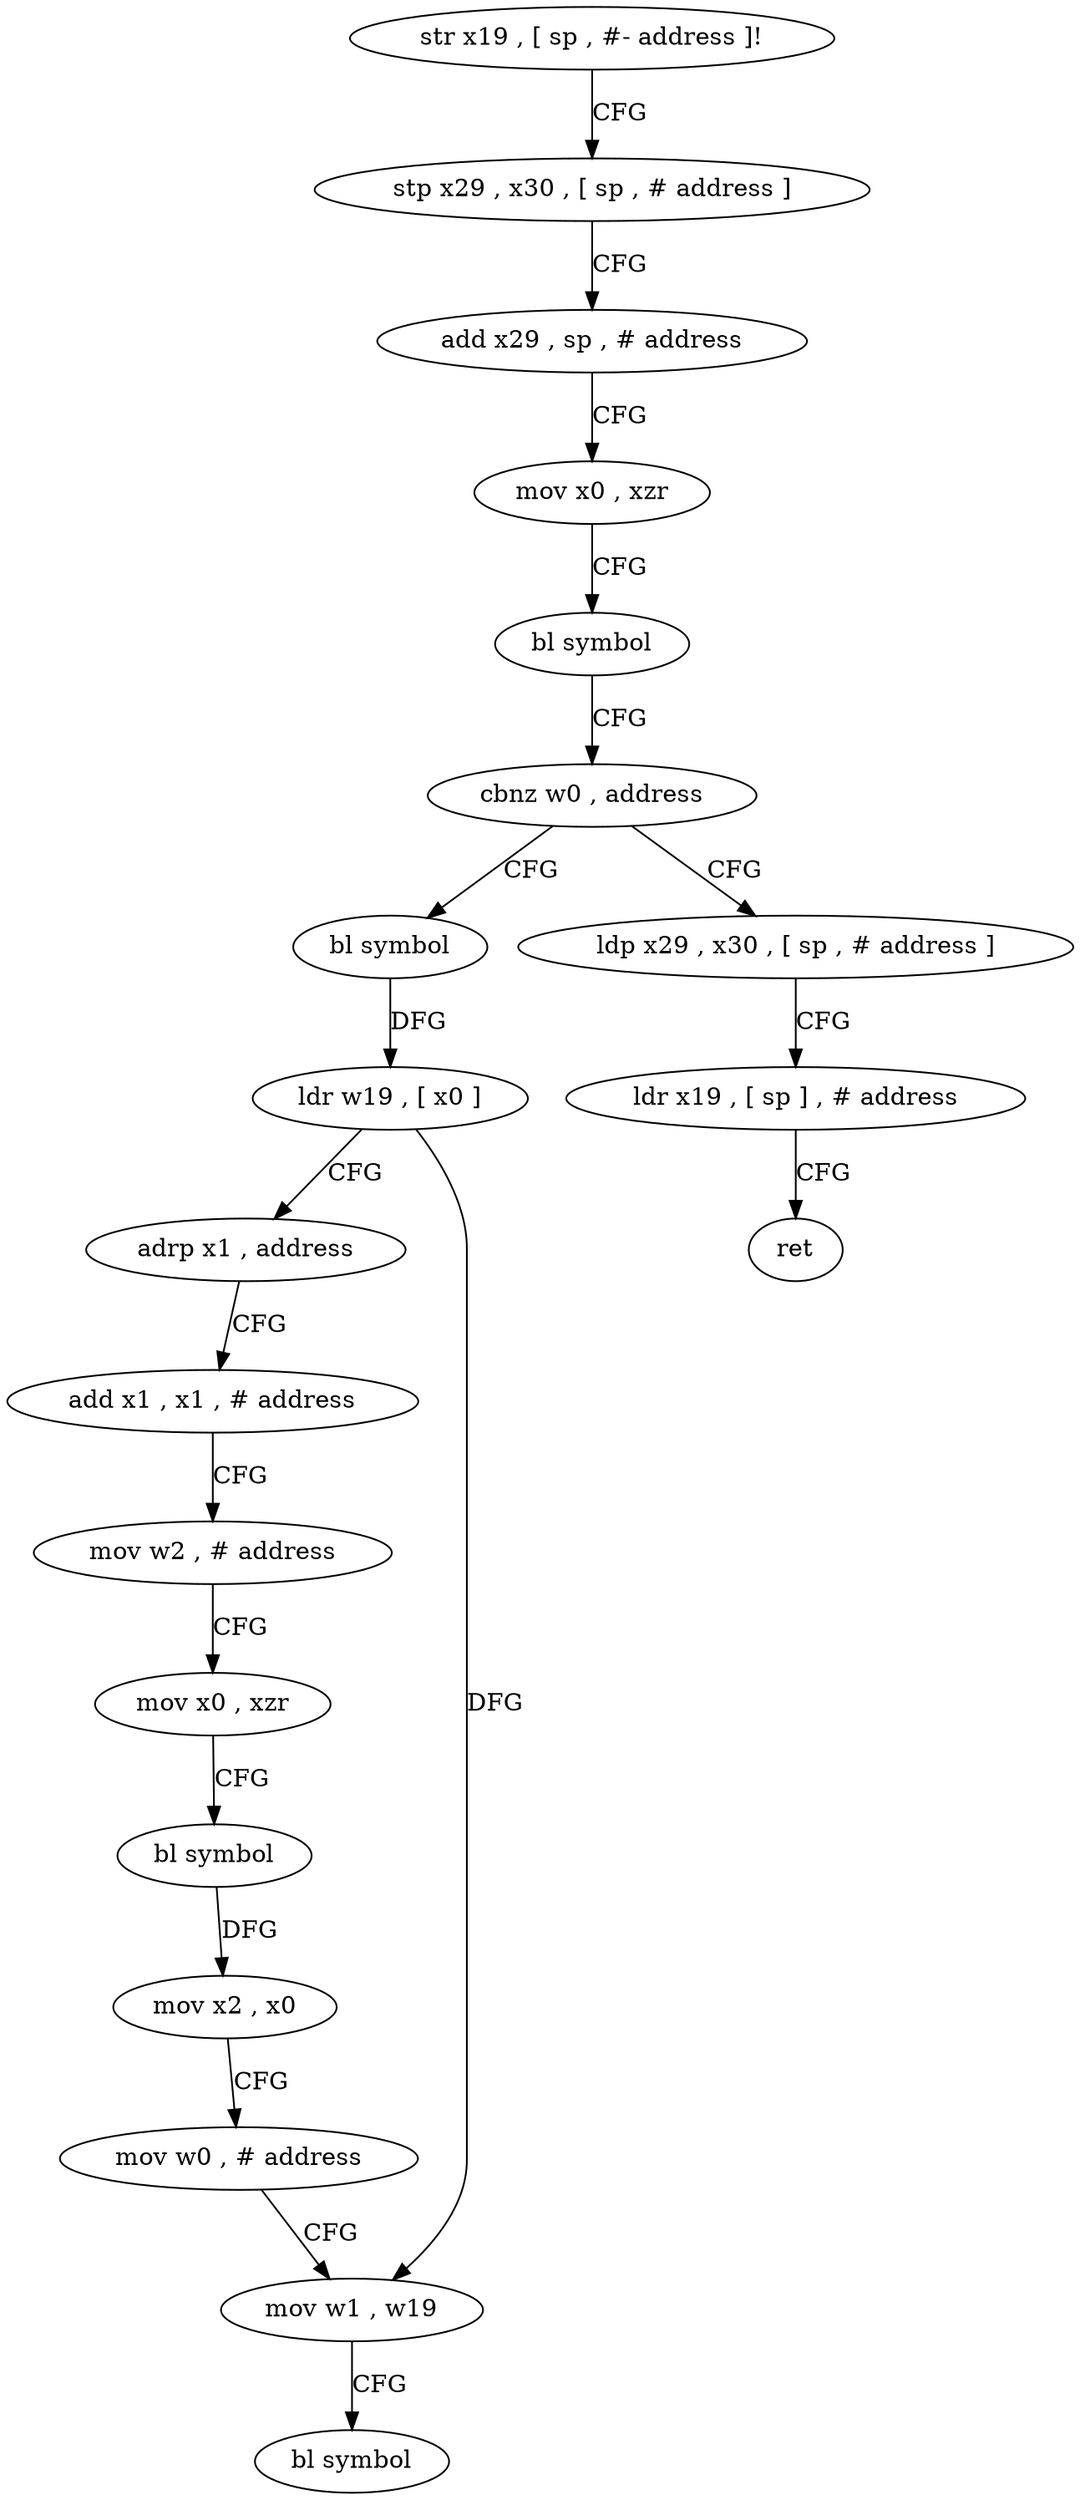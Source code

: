 digraph "func" {
"4224572" [label = "str x19 , [ sp , #- address ]!" ]
"4224576" [label = "stp x29 , x30 , [ sp , # address ]" ]
"4224580" [label = "add x29 , sp , # address" ]
"4224584" [label = "mov x0 , xzr" ]
"4224588" [label = "bl symbol" ]
"4224592" [label = "cbnz w0 , address" ]
"4224608" [label = "bl symbol" ]
"4224596" [label = "ldp x29 , x30 , [ sp , # address ]" ]
"4224612" [label = "ldr w19 , [ x0 ]" ]
"4224616" [label = "adrp x1 , address" ]
"4224620" [label = "add x1 , x1 , # address" ]
"4224624" [label = "mov w2 , # address" ]
"4224628" [label = "mov x0 , xzr" ]
"4224632" [label = "bl symbol" ]
"4224636" [label = "mov x2 , x0" ]
"4224640" [label = "mov w0 , # address" ]
"4224644" [label = "mov w1 , w19" ]
"4224648" [label = "bl symbol" ]
"4224600" [label = "ldr x19 , [ sp ] , # address" ]
"4224604" [label = "ret" ]
"4224572" -> "4224576" [ label = "CFG" ]
"4224576" -> "4224580" [ label = "CFG" ]
"4224580" -> "4224584" [ label = "CFG" ]
"4224584" -> "4224588" [ label = "CFG" ]
"4224588" -> "4224592" [ label = "CFG" ]
"4224592" -> "4224608" [ label = "CFG" ]
"4224592" -> "4224596" [ label = "CFG" ]
"4224608" -> "4224612" [ label = "DFG" ]
"4224596" -> "4224600" [ label = "CFG" ]
"4224612" -> "4224616" [ label = "CFG" ]
"4224612" -> "4224644" [ label = "DFG" ]
"4224616" -> "4224620" [ label = "CFG" ]
"4224620" -> "4224624" [ label = "CFG" ]
"4224624" -> "4224628" [ label = "CFG" ]
"4224628" -> "4224632" [ label = "CFG" ]
"4224632" -> "4224636" [ label = "DFG" ]
"4224636" -> "4224640" [ label = "CFG" ]
"4224640" -> "4224644" [ label = "CFG" ]
"4224644" -> "4224648" [ label = "CFG" ]
"4224600" -> "4224604" [ label = "CFG" ]
}
